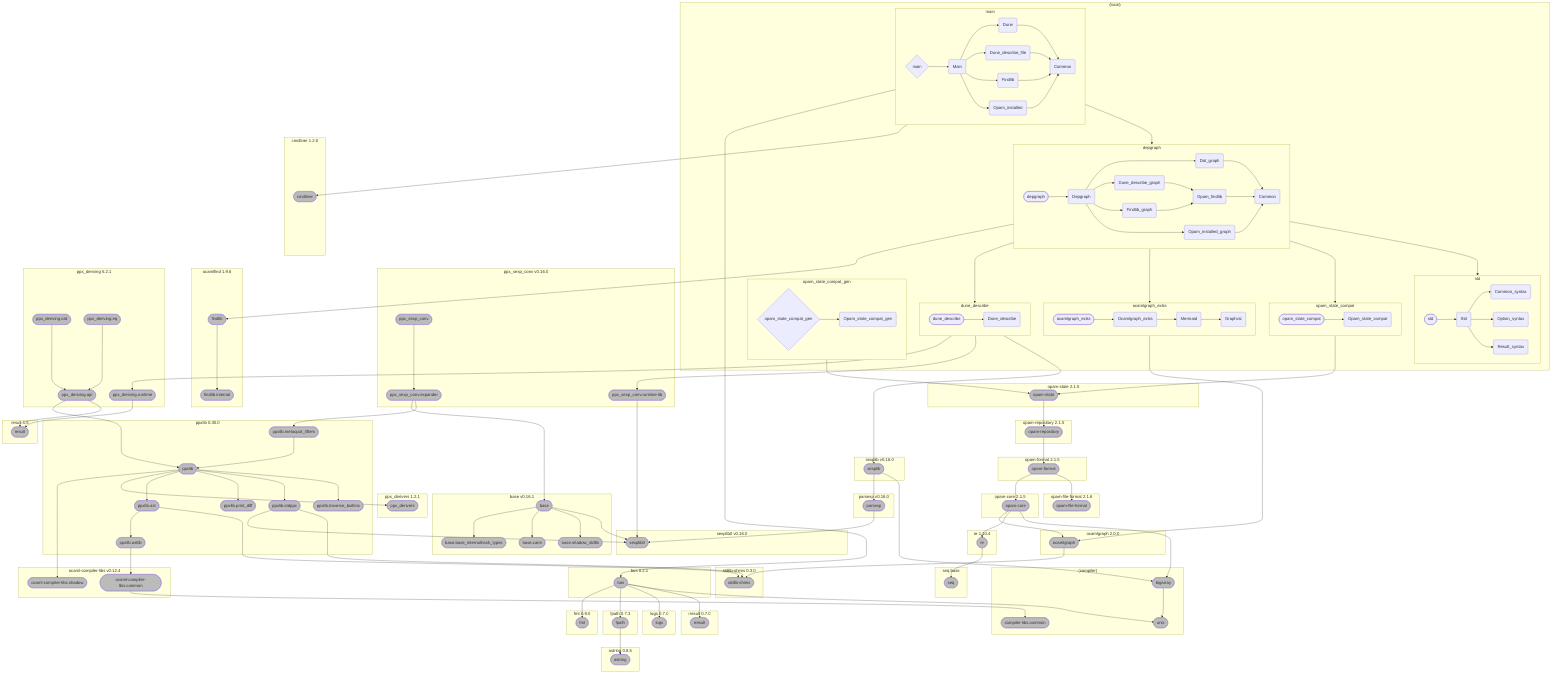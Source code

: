 flowchart TD
  
  subgraph 1009034736 ["fmt 0.9.0"]
    id614681436(["fmt"])
    style id614681436 fill:#BBB
  end
  subgraph 1020731658 ["re 1.10.4"]
    id817603210(["re"])
    style id817603210 fill:#BBB
  end
  subgraph 104811802 ["opam-format 2.1.5"]
    id178361781(["opam-format"])
    style id178361781 fill:#BBB
  end
  subgraph 105050893 ["ppx_derivers 1.2.1"]
    id944076602(["ppx_derivers"])
    style id944076602 fill:#BBB
  end
  subgraph 11357312 ["base v0.16.1"]
    id1001087518(["base.shadow_stdlib"])
    style id1001087518 fill:#BBB
    id631192440(["base.caml"])
    style id631192440 fill:#BBB
    id920833612(["base.base_internalhash_types"])
    style id920833612 fill:#BBB
    id615168812(["base"])
    style id615168812 fill:#BBB
  end
  subgraph 129913994 ["(compiler)"]
    id266426620(["unix"])
    style id266426620 fill:#BBB
    id255847688(["compiler-libs.common"])
    style id255847688 fill:#BBB
    id612096776(["bigarray"])
    style id612096776 fill:#BBB
  end
  subgraph 136087330 ["ocamlgraph 2.0.0"]
    id183162717(["ocamlgraph"])
    style id183162717 fill:#BBB
  end
  subgraph 250659719 ["parsexp v0.16.0"]
    id1067593255(["parsexp"])
    style id1067593255 fill:#BBB
  end
  subgraph 292359173 ["astring 0.8.5"]
    id727224986(["astring"])
    style id727224986 fill:#BBB
  end
  subgraph 306932333 ["opam-repository 2.1.5"]
    id979332654(["opam-repository"])
    style id979332654 fill:#BBB
  end
  subgraph 353386239 ["opam-state 2.1.5"]
    id261565931(["opam-state"])
    style id261565931 fill:#BBB
  end
  subgraph 389527603 ["result 1.5"]
    id577741237(["result"])
    style id577741237 fill:#BBB
  end
  subgraph 431173517 ["sexplib v0.16.0"]
    id85613087(["sexplib"])
    style id85613087 fill:#BBB
  end
  subgraph 438175530 ["fpath 0.7.3"]
    id560603002(["fpath"])
    style id560603002 fill:#BBB
  end
  subgraph 458205106 ["seq base"]
    id184246828(["seq"])
    style id184246828 fill:#BBB
  end
  subgraph 477870478 ["ppx_deriving 5.2.1"]
    id958091540(["ppx_deriving.runtime"])
    style id958091540 fill:#BBB
    id834058755(["ppx_deriving.ord"])
    style id834058755 fill:#BBB
    id263623291(["ppx_deriving.eq"])
    style id263623291 fill:#BBB
    id953408392(["ppx_deriving.api"])
    style id953408392 fill:#BBB
  end
  subgraph 541823983 ["ocamlfind 1.9.6"]
    id886416438(["findlib.internal"])
    style id886416438 fill:#BBB
    id11445160(["findlib"])
    style id11445160 fill:#BBB
  end
  subgraph 556777479 ["opam-file-format 2.1.6"]
    id863133190(["opam-file-format"])
    style id863133190 fill:#BBB
  end
  subgraph 586824428 ["opam-core 2.1.5"]
    id935524513(["opam-core"])
    style id935524513 fill:#BBB
  end
  subgraph 591990434 ["bos 0.2.1"]
    id745446969(["bos"])
    style id745446969 fill:#BBB
  end
  subgraph 619828698 ["sexplib0 v0.16.0"]
    id845842863(["sexplib0"])
    style id845842863 fill:#BBB
  end
  subgraph 629932021 ["cmdliner 1.2.0"]
    id500343217(["cmdliner"])
    style id500343217 fill:#BBB
  end
  subgraph 747883779 ["stdlib-shims 0.3.0"]
    id967083485(["stdlib-shims"])
    style id967083485 fill:#BBB
  end
  subgraph 766362805 ["rresult 0.7.0"]
    id104639968(["rresult"])
    style id104639968 fill:#BBB
  end
  subgraph 814024879 ["ppxlib 0.30.0"]
    id281869556(["ppxlib.traverse_builtins"])
    style id281869556 fill:#BBB
    id919310622(["ppxlib.stdppx"])
    style id919310622 fill:#BBB
    id131632995(["ppxlib.print_diff"])
    style id131632995 fill:#BBB
    id926788961(["ppxlib.metaquot_lifters"])
    style id926788961 fill:#BBB
    id360973787(["ppxlib.astlib"])
    style id360973787 fill:#BBB
    id562070456(["ppxlib.ast"])
    style id562070456 fill:#BBB
    id25427089(["ppxlib"])
    style id25427089 fill:#BBB
  end
  subgraph 837386068 ["ocaml-compiler-libs v0.12.4"]
    id1048368575(["ocaml-compiler-libs.shadow"])
    style id1048368575 fill:#BBB
    id502843752(["ocaml-compiler-libs.common"])
    style id502843752 fill:#BBB
  end
  subgraph 894937073 ["ppx_sexp_conv v0.16.0"]
    id456126552(["ppx_sexp_conv.runtime-lib"])
    style id456126552 fill:#BBB
    id567549061(["ppx_sexp_conv.expander"])
    style id567549061 fill:#BBB
    id370539618(["ppx_sexp_conv"])
    style id370539618 fill:#BBB
  end
  subgraph 902546259 ["(local)"]
    
    subgraph 122612022 ["depgraph"]
      id439874552(Opam_installed_graph)
      id882674132(Opam_findlib)
      id890445863(Findlib_graph)
      id130907115(Dune_describe_graph)
      id658580835(Dot_graph)
      id593996496(Depgraph)
      id175675044(Common)
      id122612022(["depgraph"])
    end
    subgraph 158492278 ["std"]
      id1008512934(Std)
      id916334710(Result_syntax)
      id262221135(Option_syntax)
      id768355202(Common_syntax)
      id158492278(["std"])
    end
    subgraph 189591663 ["main"]
      id591715563(Opam_installed)
      id725600054(Main)
      id1004882373(Findlib)
      id8714191(Dune_describe_file)
      id952370123(Dune)
      id326418831(Common)
      id189591663{"main"}
    end
    subgraph 305831830 ["opam_state_compat_gen"]
      id323374370(Opam_state_compat_gen)
      id305831830{"opam_state_compat_gen"}
    end
    subgraph 312718400 ["ocamlgraph_extra"]
      id872997936(Ocamlgraph_extra)
      id157893572(Mermaid)
      id383119909(Graphviz)
      id312718400(["ocamlgraph_extra"])
    end
    subgraph 433051691 ["opam_state_compat"]
      id80388000(Opam_state_compat)
      id433051691(["opam_state_compat"])
    end
    subgraph 557698697 ["dune_describe"]
      id15495529(Dune_describe)
      id557698697(["dune_describe"])
    end
  end
  subgraph 903389259 ["logs 0.7.0"]
    id45133392(["logs"])
    style id45133392 fill:#BBB
  end
  189591663-->id745446969
  189591663-->id500343217
  189591663-->122612022
  id189591663-->id725600054
  305831830-->id261565931
  id305831830-->id323374370
  id615168812-->id920833612
  id615168812-->id631192440
  id615168812-->id1001087518
  id615168812-->id845842863
  id745446969-->id614681436
  id745446969-->id560603002
  id745446969-->id45133392
  id745446969-->id104639968
  id745446969-->id266426620
  id560603002-->id727224986
  id502843752-->id255847688
  id11445160-->id886416438
  id183162717-->id967083485
  id935524513-->id183162717
  id935524513-->id817603210
  id935524513-->id612096776
  id178361781-->id935524513
  id178361781-->id863133190
  id979332654-->id178361781
  id261565931-->id979332654
  id1067593255-->id845842863
  id953408392-->id25427089
  id953408392-->id577741237
  id263623291-->id953408392
  id834058755-->id953408392
  id958091540-->id577741237
  id370539618-->id567549061
  id567549061-->id615168812
  id567549061-->id926788961
  id456126552-->id845842863
  id25427089-->id1048368575
  id25427089-->id944076602
  id25427089-->id562070456
  id25427089-->id131632995
  id25427089-->id919310622
  id25427089-->id281869556
  id562070456-->id360973787
  id562070456-->id967083485
  id360973787-->id502843752
  id926788961-->id25427089
  id919310622-->id845842863
  id919310622-->id967083485
  id817603210-->id184246828
  id85613087-->id1067593255
  id85613087-->id612096776
  id612096776-->id266426620
  122612022-->id11445160
  122612022-->557698697
  122612022-->312718400
  122612022-->433051691
  122612022-->158492278
  id122612022-->id593996496
  557698697-->id958091540
  557698697-->id456126552
  557698697-->id85613087
  id557698697-->id15495529
  312718400-->id183162717
  id312718400-->id872997936
  433051691-->id261565931
  id433051691-->id80388000
  id158492278-->id1008512934
  id952370123-->id326418831
  id8714191-->id326418831
  id1004882373-->id326418831
  id725600054-->id952370123
  id725600054-->id8714191
  id725600054-->id1004882373
  id725600054-->id591715563
  id591715563-->id326418831
  id593996496-->id658580835
  id593996496-->id130907115
  id593996496-->id890445863
  id593996496-->id439874552
  id658580835-->id175675044
  id130907115-->id882674132
  id890445863-->id882674132
  id882674132-->id175675044
  id439874552-->id175675044
  id157893572-->id383119909
  id872997936-->id157893572
  id1008512934-->id768355202
  id1008512934-->id262221135
  id1008512934-->id916334710